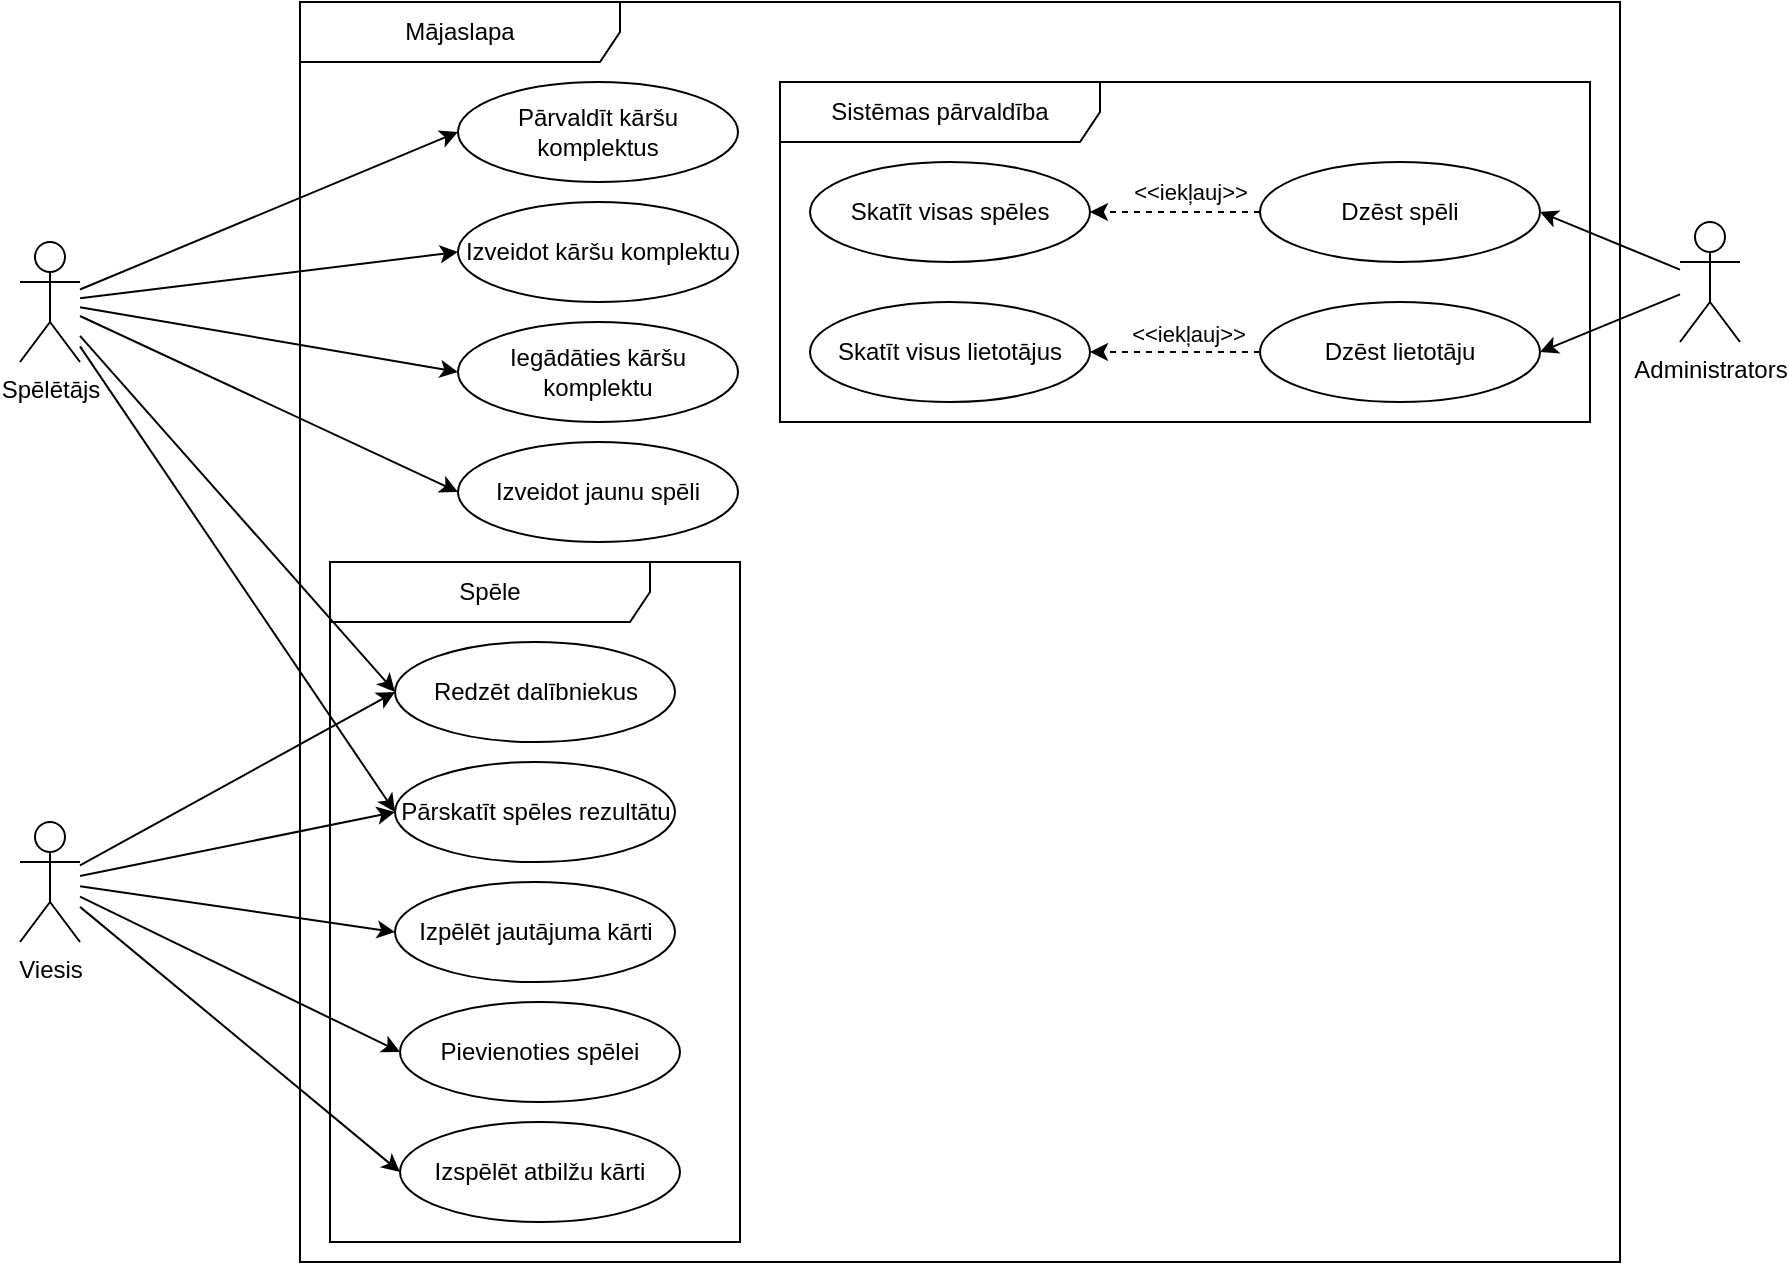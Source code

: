 <mxfile version="22.1.0" type="github">
  <diagram name="Page-1" id="wWv0QKPpNUzA6Ld12Msu">
    <mxGraphModel dx="1195" dy="658" grid="1" gridSize="10" guides="1" tooltips="1" connect="1" arrows="1" fold="1" page="1" pageScale="1" pageWidth="850" pageHeight="1100" math="0" shadow="0">
      <root>
        <mxCell id="0" />
        <mxCell id="1" parent="0" />
        <mxCell id="GtoTZNwH6GSO2kxzhmJJ-5" value="Mājaslapa" style="shape=umlFrame;whiteSpace=wrap;html=1;pointerEvents=0;recursiveResize=0;container=1;collapsible=0;width=160;" parent="1" vertex="1">
          <mxGeometry x="170" y="130" width="660" height="630" as="geometry" />
        </mxCell>
        <mxCell id="GtoTZNwH6GSO2kxzhmJJ-7" value="Pārvaldīt kāršu komplektus" style="ellipse;whiteSpace=wrap;html=1;" parent="GtoTZNwH6GSO2kxzhmJJ-5" vertex="1">
          <mxGeometry x="79" y="40" width="140" height="50" as="geometry" />
        </mxCell>
        <mxCell id="GtoTZNwH6GSO2kxzhmJJ-8" value="Izveidot kāršu komplektu" style="ellipse;whiteSpace=wrap;html=1;" parent="GtoTZNwH6GSO2kxzhmJJ-5" vertex="1">
          <mxGeometry x="79" y="100" width="140" height="50" as="geometry" />
        </mxCell>
        <mxCell id="GtoTZNwH6GSO2kxzhmJJ-9" value="Iegādāties kāršu komplektu" style="ellipse;whiteSpace=wrap;html=1;" parent="GtoTZNwH6GSO2kxzhmJJ-5" vertex="1">
          <mxGeometry x="79" y="160" width="140" height="50" as="geometry" />
        </mxCell>
        <mxCell id="GtoTZNwH6GSO2kxzhmJJ-10" value="Izveidot jaunu spēli" style="ellipse;whiteSpace=wrap;html=1;" parent="GtoTZNwH6GSO2kxzhmJJ-5" vertex="1">
          <mxGeometry x="79" y="220" width="140" height="50" as="geometry" />
        </mxCell>
        <mxCell id="GtoTZNwH6GSO2kxzhmJJ-19" value="Spēle" style="shape=umlFrame;whiteSpace=wrap;html=1;pointerEvents=0;recursiveResize=0;container=1;collapsible=0;width=160;" parent="GtoTZNwH6GSO2kxzhmJJ-5" vertex="1">
          <mxGeometry x="15" y="280" width="205" height="340" as="geometry" />
        </mxCell>
        <mxCell id="GtoTZNwH6GSO2kxzhmJJ-25" value="Izpēlēt jautājuma kārti" style="ellipse;whiteSpace=wrap;html=1;" parent="GtoTZNwH6GSO2kxzhmJJ-19" vertex="1">
          <mxGeometry x="32.5" y="160" width="140" height="50" as="geometry" />
        </mxCell>
        <mxCell id="GtoTZNwH6GSO2kxzhmJJ-28" value="Pievienoties spēlei" style="ellipse;whiteSpace=wrap;html=1;" parent="GtoTZNwH6GSO2kxzhmJJ-19" vertex="1">
          <mxGeometry x="35" y="220" width="140" height="50" as="geometry" />
        </mxCell>
        <mxCell id="GtoTZNwH6GSO2kxzhmJJ-29" value="Izspēlēt atbilžu kārti" style="ellipse;whiteSpace=wrap;html=1;" parent="GtoTZNwH6GSO2kxzhmJJ-19" vertex="1">
          <mxGeometry x="35" y="280" width="140" height="50" as="geometry" />
        </mxCell>
        <mxCell id="GtoTZNwH6GSO2kxzhmJJ-27" value="Redzēt dalībniekus" style="ellipse;whiteSpace=wrap;html=1;" parent="GtoTZNwH6GSO2kxzhmJJ-19" vertex="1">
          <mxGeometry x="32.5" y="40" width="140" height="50" as="geometry" />
        </mxCell>
        <mxCell id="GtoTZNwH6GSO2kxzhmJJ-26" value="Pārskatīt spēles rezultātu" style="ellipse;whiteSpace=wrap;html=1;" parent="GtoTZNwH6GSO2kxzhmJJ-19" vertex="1">
          <mxGeometry x="32.5" y="100" width="140" height="50" as="geometry" />
        </mxCell>
        <mxCell id="GtoTZNwH6GSO2kxzhmJJ-36" value="Sistēmas pārvaldība" style="shape=umlFrame;whiteSpace=wrap;html=1;pointerEvents=0;recursiveResize=0;container=1;collapsible=0;width=160;" parent="GtoTZNwH6GSO2kxzhmJJ-5" vertex="1">
          <mxGeometry x="240" y="40" width="405" height="170" as="geometry" />
        </mxCell>
        <mxCell id="GtoTZNwH6GSO2kxzhmJJ-42" style="edgeStyle=none;shape=connector;rounded=0;orthogonalLoop=1;jettySize=auto;html=1;entryX=1;entryY=0.5;entryDx=0;entryDy=0;labelBackgroundColor=default;strokeColor=default;align=center;verticalAlign=middle;fontFamily=Helvetica;fontSize=11;fontColor=default;endArrow=classic;dashed=1;" parent="GtoTZNwH6GSO2kxzhmJJ-36" source="GtoTZNwH6GSO2kxzhmJJ-37" target="GtoTZNwH6GSO2kxzhmJJ-38" edge="1">
          <mxGeometry relative="1" as="geometry" />
        </mxCell>
        <mxCell id="GtoTZNwH6GSO2kxzhmJJ-44" value="&amp;lt;&amp;lt;iekļauj&amp;gt;&amp;gt;" style="edgeLabel;html=1;align=center;verticalAlign=middle;resizable=0;points=[];fontSize=11;fontFamily=Helvetica;fontColor=default;" parent="GtoTZNwH6GSO2kxzhmJJ-42" vertex="1" connectable="0">
          <mxGeometry x="-0.501" y="-1" relative="1" as="geometry">
            <mxPoint x="-14" y="-9" as="offset" />
          </mxGeometry>
        </mxCell>
        <mxCell id="GtoTZNwH6GSO2kxzhmJJ-37" value="Dzēst spēli" style="ellipse;whiteSpace=wrap;html=1;" parent="GtoTZNwH6GSO2kxzhmJJ-36" vertex="1">
          <mxGeometry x="240" y="40" width="140" height="50" as="geometry" />
        </mxCell>
        <mxCell id="GtoTZNwH6GSO2kxzhmJJ-38" value="Skatīt visas spēles" style="ellipse;whiteSpace=wrap;html=1;" parent="GtoTZNwH6GSO2kxzhmJJ-36" vertex="1">
          <mxGeometry x="15" y="40" width="140" height="50" as="geometry" />
        </mxCell>
        <mxCell id="GtoTZNwH6GSO2kxzhmJJ-43" style="edgeStyle=none;shape=connector;rounded=0;orthogonalLoop=1;jettySize=auto;html=1;entryX=1;entryY=0.5;entryDx=0;entryDy=0;labelBackgroundColor=default;strokeColor=default;align=center;verticalAlign=middle;fontFamily=Helvetica;fontSize=11;fontColor=default;endArrow=classic;dashed=1;" parent="GtoTZNwH6GSO2kxzhmJJ-36" source="GtoTZNwH6GSO2kxzhmJJ-39" target="GtoTZNwH6GSO2kxzhmJJ-40" edge="1">
          <mxGeometry relative="1" as="geometry" />
        </mxCell>
        <mxCell id="GtoTZNwH6GSO2kxzhmJJ-45" value="&amp;lt;&amp;lt;iekļauj&amp;gt;&amp;gt;" style="edgeLabel;html=1;align=center;verticalAlign=middle;resizable=0;points=[];fontSize=11;fontFamily=Helvetica;fontColor=default;" parent="GtoTZNwH6GSO2kxzhmJJ-43" vertex="1" connectable="0">
          <mxGeometry x="-0.153" relative="1" as="geometry">
            <mxPoint y="-9" as="offset" />
          </mxGeometry>
        </mxCell>
        <mxCell id="GtoTZNwH6GSO2kxzhmJJ-39" value="Dzēst lietotāju" style="ellipse;whiteSpace=wrap;html=1;" parent="GtoTZNwH6GSO2kxzhmJJ-36" vertex="1">
          <mxGeometry x="240" y="110" width="140" height="50" as="geometry" />
        </mxCell>
        <mxCell id="GtoTZNwH6GSO2kxzhmJJ-40" value="Skatīt visus lietotājus" style="ellipse;whiteSpace=wrap;html=1;" parent="GtoTZNwH6GSO2kxzhmJJ-36" vertex="1">
          <mxGeometry x="15" y="110" width="140" height="50" as="geometry" />
        </mxCell>
        <mxCell id="GtoTZNwH6GSO2kxzhmJJ-12" style="rounded=0;orthogonalLoop=1;jettySize=auto;html=1;entryX=0;entryY=0.5;entryDx=0;entryDy=0;" parent="1" source="GtoTZNwH6GSO2kxzhmJJ-6" target="GtoTZNwH6GSO2kxzhmJJ-7" edge="1">
          <mxGeometry relative="1" as="geometry" />
        </mxCell>
        <mxCell id="GtoTZNwH6GSO2kxzhmJJ-13" style="edgeStyle=none;shape=connector;rounded=0;orthogonalLoop=1;jettySize=auto;html=1;entryX=0;entryY=0.5;entryDx=0;entryDy=0;labelBackgroundColor=default;strokeColor=default;align=center;verticalAlign=middle;fontFamily=Helvetica;fontSize=11;fontColor=default;endArrow=classic;" parent="1" source="GtoTZNwH6GSO2kxzhmJJ-6" target="GtoTZNwH6GSO2kxzhmJJ-8" edge="1">
          <mxGeometry relative="1" as="geometry" />
        </mxCell>
        <mxCell id="GtoTZNwH6GSO2kxzhmJJ-14" style="edgeStyle=none;shape=connector;rounded=0;orthogonalLoop=1;jettySize=auto;html=1;entryX=0;entryY=0.5;entryDx=0;entryDy=0;labelBackgroundColor=default;strokeColor=default;align=center;verticalAlign=middle;fontFamily=Helvetica;fontSize=11;fontColor=default;endArrow=classic;" parent="1" source="GtoTZNwH6GSO2kxzhmJJ-6" target="GtoTZNwH6GSO2kxzhmJJ-9" edge="1">
          <mxGeometry relative="1" as="geometry" />
        </mxCell>
        <mxCell id="GtoTZNwH6GSO2kxzhmJJ-15" style="edgeStyle=none;shape=connector;rounded=0;orthogonalLoop=1;jettySize=auto;html=1;entryX=0;entryY=0.5;entryDx=0;entryDy=0;labelBackgroundColor=default;strokeColor=default;align=center;verticalAlign=middle;fontFamily=Helvetica;fontSize=11;fontColor=default;endArrow=classic;" parent="1" source="GtoTZNwH6GSO2kxzhmJJ-6" target="GtoTZNwH6GSO2kxzhmJJ-10" edge="1">
          <mxGeometry relative="1" as="geometry" />
        </mxCell>
        <mxCell id="ZV7Y-Av7ND0QqWIJISmL-2" style="rounded=0;orthogonalLoop=1;jettySize=auto;html=1;entryX=0;entryY=0.5;entryDx=0;entryDy=0;" edge="1" parent="1" source="GtoTZNwH6GSO2kxzhmJJ-6" target="GtoTZNwH6GSO2kxzhmJJ-27">
          <mxGeometry relative="1" as="geometry" />
        </mxCell>
        <mxCell id="ZV7Y-Av7ND0QqWIJISmL-3" style="rounded=0;orthogonalLoop=1;jettySize=auto;html=1;entryX=0;entryY=0.5;entryDx=0;entryDy=0;" edge="1" parent="1" source="GtoTZNwH6GSO2kxzhmJJ-6" target="GtoTZNwH6GSO2kxzhmJJ-26">
          <mxGeometry relative="1" as="geometry" />
        </mxCell>
        <mxCell id="GtoTZNwH6GSO2kxzhmJJ-6" value="Spēlētājs" style="shape=umlActor;verticalLabelPosition=bottom;verticalAlign=top;html=1;" parent="1" vertex="1">
          <mxGeometry x="30" y="250" width="30" height="60" as="geometry" />
        </mxCell>
        <mxCell id="GtoTZNwH6GSO2kxzhmJJ-30" style="edgeStyle=none;shape=connector;rounded=0;orthogonalLoop=1;jettySize=auto;html=1;entryX=0;entryY=0.5;entryDx=0;entryDy=0;labelBackgroundColor=default;strokeColor=default;align=center;verticalAlign=middle;fontFamily=Helvetica;fontSize=11;fontColor=default;endArrow=classic;" parent="1" source="GtoTZNwH6GSO2kxzhmJJ-16" target="GtoTZNwH6GSO2kxzhmJJ-25" edge="1">
          <mxGeometry relative="1" as="geometry" />
        </mxCell>
        <mxCell id="GtoTZNwH6GSO2kxzhmJJ-31" style="edgeStyle=none;shape=connector;rounded=0;orthogonalLoop=1;jettySize=auto;html=1;entryX=0;entryY=0.5;entryDx=0;entryDy=0;labelBackgroundColor=default;strokeColor=default;align=center;verticalAlign=middle;fontFamily=Helvetica;fontSize=11;fontColor=default;endArrow=classic;" parent="1" source="GtoTZNwH6GSO2kxzhmJJ-16" target="GtoTZNwH6GSO2kxzhmJJ-26" edge="1">
          <mxGeometry relative="1" as="geometry" />
        </mxCell>
        <mxCell id="GtoTZNwH6GSO2kxzhmJJ-32" style="edgeStyle=none;shape=connector;rounded=0;orthogonalLoop=1;jettySize=auto;html=1;entryX=0;entryY=0.5;entryDx=0;entryDy=0;labelBackgroundColor=default;strokeColor=default;align=center;verticalAlign=middle;fontFamily=Helvetica;fontSize=11;fontColor=default;endArrow=classic;" parent="1" source="GtoTZNwH6GSO2kxzhmJJ-16" target="GtoTZNwH6GSO2kxzhmJJ-27" edge="1">
          <mxGeometry relative="1" as="geometry" />
        </mxCell>
        <mxCell id="GtoTZNwH6GSO2kxzhmJJ-33" style="edgeStyle=none;shape=connector;rounded=0;orthogonalLoop=1;jettySize=auto;html=1;entryX=0;entryY=0.5;entryDx=0;entryDy=0;labelBackgroundColor=default;strokeColor=default;align=center;verticalAlign=middle;fontFamily=Helvetica;fontSize=11;fontColor=default;endArrow=classic;" parent="1" source="GtoTZNwH6GSO2kxzhmJJ-16" target="GtoTZNwH6GSO2kxzhmJJ-28" edge="1">
          <mxGeometry relative="1" as="geometry" />
        </mxCell>
        <mxCell id="GtoTZNwH6GSO2kxzhmJJ-34" style="edgeStyle=none;shape=connector;rounded=0;orthogonalLoop=1;jettySize=auto;html=1;entryX=0;entryY=0.5;entryDx=0;entryDy=0;labelBackgroundColor=default;strokeColor=default;align=center;verticalAlign=middle;fontFamily=Helvetica;fontSize=11;fontColor=default;endArrow=classic;" parent="1" source="GtoTZNwH6GSO2kxzhmJJ-16" target="GtoTZNwH6GSO2kxzhmJJ-29" edge="1">
          <mxGeometry relative="1" as="geometry" />
        </mxCell>
        <mxCell id="GtoTZNwH6GSO2kxzhmJJ-16" value="Viesis" style="shape=umlActor;verticalLabelPosition=bottom;verticalAlign=top;html=1;" parent="1" vertex="1">
          <mxGeometry x="30" y="540" width="30" height="60" as="geometry" />
        </mxCell>
        <mxCell id="GtoTZNwH6GSO2kxzhmJJ-46" style="edgeStyle=none;shape=connector;rounded=0;orthogonalLoop=1;jettySize=auto;html=1;entryX=1;entryY=0.5;entryDx=0;entryDy=0;labelBackgroundColor=default;strokeColor=default;align=center;verticalAlign=middle;fontFamily=Helvetica;fontSize=11;fontColor=default;endArrow=classic;" parent="1" source="GtoTZNwH6GSO2kxzhmJJ-35" target="GtoTZNwH6GSO2kxzhmJJ-37" edge="1">
          <mxGeometry relative="1" as="geometry" />
        </mxCell>
        <mxCell id="GtoTZNwH6GSO2kxzhmJJ-47" style="edgeStyle=none;shape=connector;rounded=0;orthogonalLoop=1;jettySize=auto;html=1;entryX=1;entryY=0.5;entryDx=0;entryDy=0;labelBackgroundColor=default;strokeColor=default;align=center;verticalAlign=middle;fontFamily=Helvetica;fontSize=11;fontColor=default;endArrow=classic;" parent="1" source="GtoTZNwH6GSO2kxzhmJJ-35" target="GtoTZNwH6GSO2kxzhmJJ-39" edge="1">
          <mxGeometry relative="1" as="geometry" />
        </mxCell>
        <mxCell id="GtoTZNwH6GSO2kxzhmJJ-35" value="Administrators" style="shape=umlActor;verticalLabelPosition=bottom;verticalAlign=top;html=1;" parent="1" vertex="1">
          <mxGeometry x="860" y="240" width="30" height="60" as="geometry" />
        </mxCell>
      </root>
    </mxGraphModel>
  </diagram>
</mxfile>

